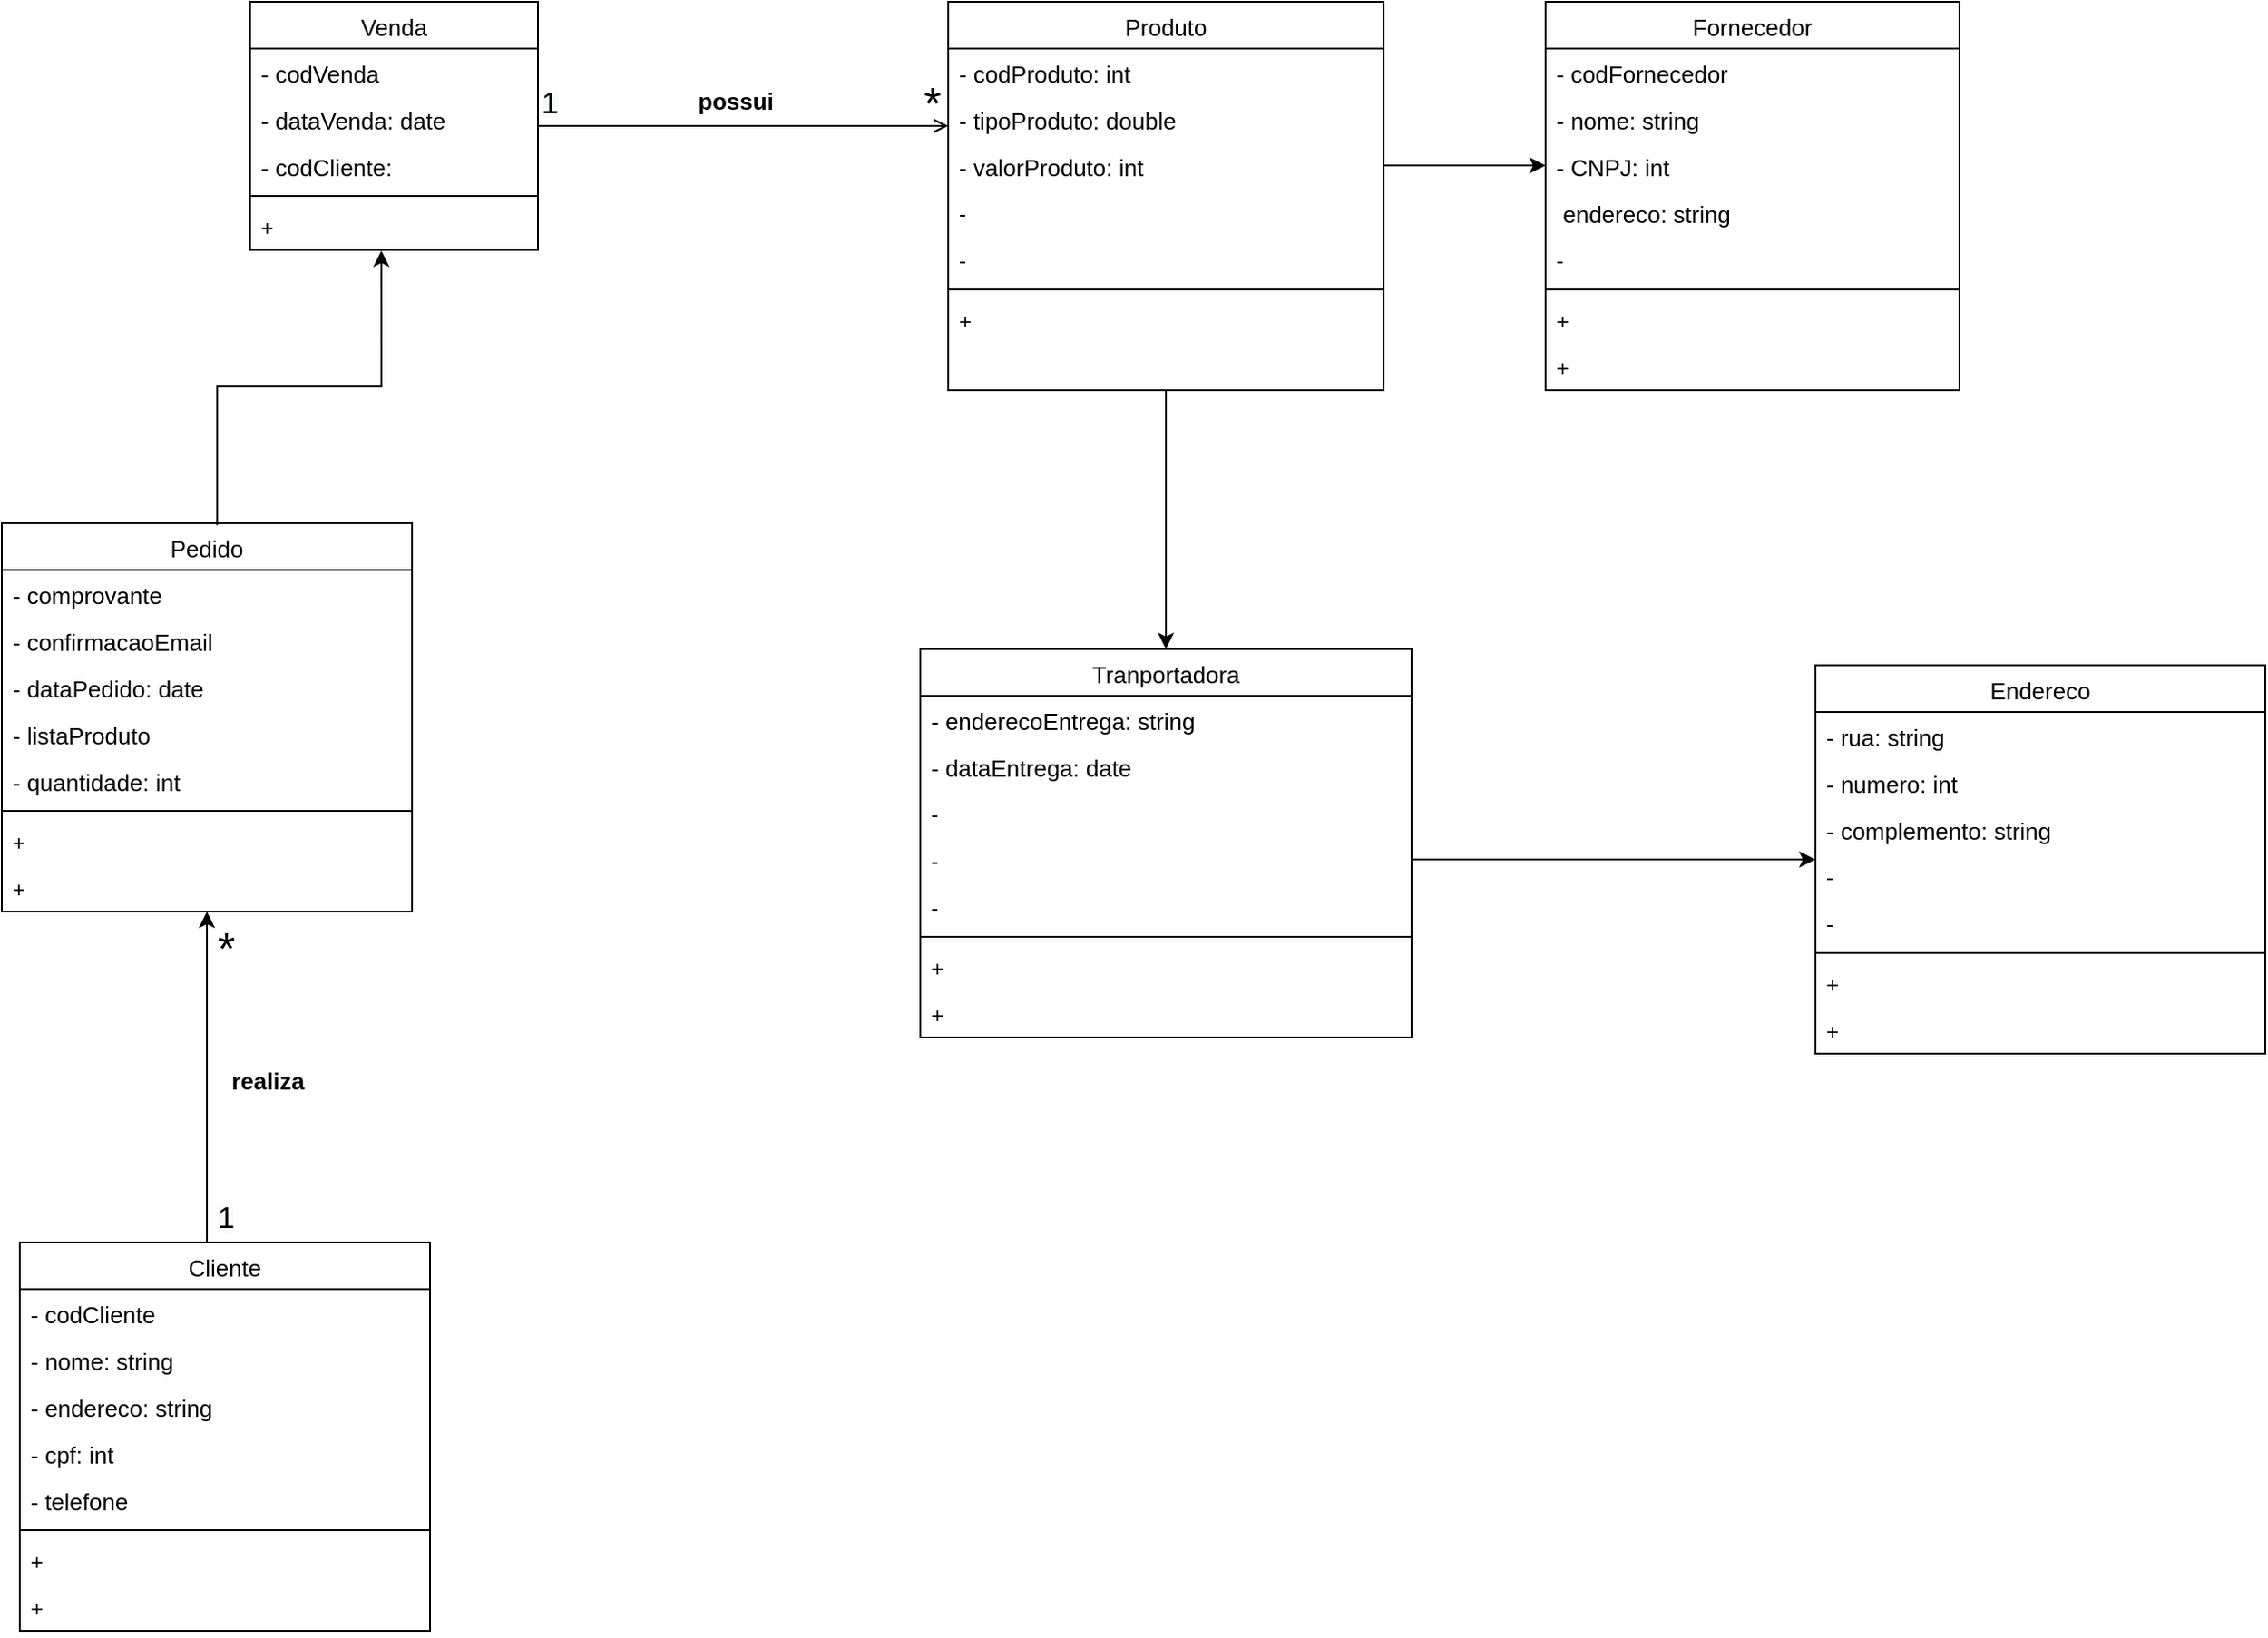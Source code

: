<mxfile version="15.7.0" type="github">
  <diagram id="C5RBs43oDa-KdzZeNtuy" name="Page-1">
    <mxGraphModel dx="1848" dy="462" grid="1" gridSize="10" guides="1" tooltips="1" connect="1" arrows="1" fold="1" page="1" pageScale="1" pageWidth="827" pageHeight="1169" math="0" shadow="0">
      <root>
        <mxCell id="WIyWlLk6GJQsqaUBKTNV-0" />
        <mxCell id="WIyWlLk6GJQsqaUBKTNV-1" parent="WIyWlLk6GJQsqaUBKTNV-0" />
        <mxCell id="7P630K2ovM0ZVDKb6cNJ-116" value="Venda" style="swimlane;fontStyle=0;align=center;verticalAlign=top;childLayout=stackLayout;horizontal=1;startSize=26;horizontalStack=0;resizeParent=1;resizeLast=0;collapsible=1;marginBottom=0;rounded=0;shadow=0;strokeWidth=1;fontSize=13;" vertex="1" parent="WIyWlLk6GJQsqaUBKTNV-1">
          <mxGeometry x="130" y="130" width="160" height="138" as="geometry">
            <mxRectangle x="230" y="140" width="160" height="26" as="alternateBounds" />
          </mxGeometry>
        </mxCell>
        <mxCell id="7P630K2ovM0ZVDKb6cNJ-117" value="- codVenda" style="text;align=left;verticalAlign=top;spacingLeft=4;spacingRight=4;overflow=hidden;rotatable=0;points=[[0,0.5],[1,0.5]];portConstraint=eastwest;fontSize=13;" vertex="1" parent="7P630K2ovM0ZVDKb6cNJ-116">
          <mxGeometry y="26" width="160" height="26" as="geometry" />
        </mxCell>
        <mxCell id="7P630K2ovM0ZVDKb6cNJ-118" value="- dataVenda: date" style="text;align=left;verticalAlign=top;spacingLeft=4;spacingRight=4;overflow=hidden;rotatable=0;points=[[0,0.5],[1,0.5]];portConstraint=eastwest;rounded=0;shadow=0;html=0;fontSize=13;" vertex="1" parent="7P630K2ovM0ZVDKb6cNJ-116">
          <mxGeometry y="52" width="160" height="26" as="geometry" />
        </mxCell>
        <mxCell id="7P630K2ovM0ZVDKb6cNJ-119" value="- codCliente:" style="text;align=left;verticalAlign=top;spacingLeft=4;spacingRight=4;overflow=hidden;rotatable=0;points=[[0,0.5],[1,0.5]];portConstraint=eastwest;rounded=0;shadow=0;html=0;fontSize=13;" vertex="1" parent="7P630K2ovM0ZVDKb6cNJ-116">
          <mxGeometry y="78" width="160" height="26" as="geometry" />
        </mxCell>
        <mxCell id="7P630K2ovM0ZVDKb6cNJ-120" value="" style="line;html=1;strokeWidth=1;align=left;verticalAlign=middle;spacingTop=-1;spacingLeft=3;spacingRight=3;rotatable=0;labelPosition=right;points=[];portConstraint=eastwest;" vertex="1" parent="7P630K2ovM0ZVDKb6cNJ-116">
          <mxGeometry y="104" width="160" height="8" as="geometry" />
        </mxCell>
        <mxCell id="7P630K2ovM0ZVDKb6cNJ-121" value="+" style="text;align=left;verticalAlign=top;spacingLeft=4;spacingRight=4;overflow=hidden;rotatable=0;points=[[0,0.5],[1,0.5]];portConstraint=eastwest;" vertex="1" parent="7P630K2ovM0ZVDKb6cNJ-116">
          <mxGeometry y="112" width="160" height="26" as="geometry" />
        </mxCell>
        <mxCell id="7P630K2ovM0ZVDKb6cNJ-122" style="edgeStyle=orthogonalEdgeStyle;rounded=0;orthogonalLoop=1;jettySize=auto;html=1;exitX=0.5;exitY=1;exitDx=0;exitDy=0;entryX=0.5;entryY=0;entryDx=0;entryDy=0;" edge="1" parent="WIyWlLk6GJQsqaUBKTNV-1" source="7P630K2ovM0ZVDKb6cNJ-123" target="7P630K2ovM0ZVDKb6cNJ-161">
          <mxGeometry relative="1" as="geometry" />
        </mxCell>
        <mxCell id="7P630K2ovM0ZVDKb6cNJ-123" value="Produto" style="swimlane;fontStyle=0;align=center;verticalAlign=top;childLayout=stackLayout;horizontal=1;startSize=26;horizontalStack=0;resizeParent=1;resizeLast=0;collapsible=1;marginBottom=0;rounded=0;shadow=0;strokeWidth=1;fontSize=13;" vertex="1" parent="WIyWlLk6GJQsqaUBKTNV-1">
          <mxGeometry x="518" y="130" width="242" height="216" as="geometry">
            <mxRectangle x="550" y="140" width="160" height="26" as="alternateBounds" />
          </mxGeometry>
        </mxCell>
        <mxCell id="7P630K2ovM0ZVDKb6cNJ-124" value="- codProduto: int" style="text;align=left;verticalAlign=top;spacingLeft=4;spacingRight=4;overflow=hidden;rotatable=0;points=[[0,0.5],[1,0.5]];portConstraint=eastwest;fontSize=13;" vertex="1" parent="7P630K2ovM0ZVDKb6cNJ-123">
          <mxGeometry y="26" width="242" height="26" as="geometry" />
        </mxCell>
        <mxCell id="7P630K2ovM0ZVDKb6cNJ-125" value="- tipoProduto: double" style="text;align=left;verticalAlign=top;spacingLeft=4;spacingRight=4;overflow=hidden;rotatable=0;points=[[0,0.5],[1,0.5]];portConstraint=eastwest;rounded=0;shadow=0;html=0;fontSize=13;" vertex="1" parent="7P630K2ovM0ZVDKb6cNJ-123">
          <mxGeometry y="52" width="242" height="26" as="geometry" />
        </mxCell>
        <mxCell id="7P630K2ovM0ZVDKb6cNJ-126" value="- valorProduto: int" style="text;align=left;verticalAlign=top;spacingLeft=4;spacingRight=4;overflow=hidden;rotatable=0;points=[[0,0.5],[1,0.5]];portConstraint=eastwest;rounded=0;shadow=0;html=0;fontSize=13;" vertex="1" parent="7P630K2ovM0ZVDKb6cNJ-123">
          <mxGeometry y="78" width="242" height="26" as="geometry" />
        </mxCell>
        <mxCell id="7P630K2ovM0ZVDKb6cNJ-127" value="-" style="text;align=left;verticalAlign=top;spacingLeft=4;spacingRight=4;overflow=hidden;rotatable=0;points=[[0,0.5],[1,0.5]];portConstraint=eastwest;rounded=0;shadow=0;html=0;" vertex="1" parent="7P630K2ovM0ZVDKb6cNJ-123">
          <mxGeometry y="104" width="242" height="26" as="geometry" />
        </mxCell>
        <mxCell id="7P630K2ovM0ZVDKb6cNJ-128" value="-" style="text;align=left;verticalAlign=top;spacingLeft=4;spacingRight=4;overflow=hidden;rotatable=0;points=[[0,0.5],[1,0.5]];portConstraint=eastwest;rounded=0;shadow=0;html=0;" vertex="1" parent="7P630K2ovM0ZVDKb6cNJ-123">
          <mxGeometry y="130" width="242" height="26" as="geometry" />
        </mxCell>
        <mxCell id="7P630K2ovM0ZVDKb6cNJ-129" value="" style="line;html=1;strokeWidth=1;align=left;verticalAlign=middle;spacingTop=-1;spacingLeft=3;spacingRight=3;rotatable=0;labelPosition=right;points=[];portConstraint=eastwest;" vertex="1" parent="7P630K2ovM0ZVDKb6cNJ-123">
          <mxGeometry y="156" width="242" height="8" as="geometry" />
        </mxCell>
        <mxCell id="7P630K2ovM0ZVDKb6cNJ-130" value="+" style="text;align=left;verticalAlign=top;spacingLeft=4;spacingRight=4;overflow=hidden;rotatable=0;points=[[0,0.5],[1,0.5]];portConstraint=eastwest;" vertex="1" parent="7P630K2ovM0ZVDKb6cNJ-123">
          <mxGeometry y="164" width="242" height="26" as="geometry" />
        </mxCell>
        <mxCell id="7P630K2ovM0ZVDKb6cNJ-131" value="" style="endArrow=open;shadow=0;strokeWidth=1;rounded=0;endFill=1;edgeStyle=elbowEdgeStyle;elbow=vertical;" edge="1" parent="WIyWlLk6GJQsqaUBKTNV-1" source="7P630K2ovM0ZVDKb6cNJ-116" target="7P630K2ovM0ZVDKb6cNJ-123">
          <mxGeometry x="0.5" y="41" relative="1" as="geometry">
            <mxPoint x="390" y="202" as="sourcePoint" />
            <mxPoint x="550" y="202" as="targetPoint" />
            <mxPoint x="-40" y="32" as="offset" />
          </mxGeometry>
        </mxCell>
        <mxCell id="7P630K2ovM0ZVDKb6cNJ-135" value="Fornecedor" style="swimlane;fontStyle=0;align=center;verticalAlign=top;childLayout=stackLayout;horizontal=1;startSize=26;horizontalStack=0;resizeParent=1;resizeLast=0;collapsible=1;marginBottom=0;rounded=0;shadow=0;strokeWidth=1;fontSize=13;" vertex="1" parent="WIyWlLk6GJQsqaUBKTNV-1">
          <mxGeometry x="850" y="130" width="230" height="216" as="geometry">
            <mxRectangle x="550" y="140" width="160" height="26" as="alternateBounds" />
          </mxGeometry>
        </mxCell>
        <mxCell id="7P630K2ovM0ZVDKb6cNJ-136" value="- codFornecedor" style="text;align=left;verticalAlign=top;spacingLeft=4;spacingRight=4;overflow=hidden;rotatable=0;points=[[0,0.5],[1,0.5]];portConstraint=eastwest;fontSize=13;" vertex="1" parent="7P630K2ovM0ZVDKb6cNJ-135">
          <mxGeometry y="26" width="230" height="26" as="geometry" />
        </mxCell>
        <mxCell id="7P630K2ovM0ZVDKb6cNJ-137" value="- nome: string" style="text;align=left;verticalAlign=top;spacingLeft=4;spacingRight=4;overflow=hidden;rotatable=0;points=[[0,0.5],[1,0.5]];portConstraint=eastwest;rounded=0;shadow=0;html=0;fontSize=13;" vertex="1" parent="7P630K2ovM0ZVDKb6cNJ-135">
          <mxGeometry y="52" width="230" height="26" as="geometry" />
        </mxCell>
        <mxCell id="7P630K2ovM0ZVDKb6cNJ-138" value="- CNPJ: int" style="text;align=left;verticalAlign=top;spacingLeft=4;spacingRight=4;overflow=hidden;rotatable=0;points=[[0,0.5],[1,0.5]];portConstraint=eastwest;rounded=0;shadow=0;html=0;fontSize=13;" vertex="1" parent="7P630K2ovM0ZVDKb6cNJ-135">
          <mxGeometry y="78" width="230" height="26" as="geometry" />
        </mxCell>
        <mxCell id="7P630K2ovM0ZVDKb6cNJ-139" value=" endereco: string" style="text;align=left;verticalAlign=top;spacingLeft=4;spacingRight=4;overflow=hidden;rotatable=0;points=[[0,0.5],[1,0.5]];portConstraint=eastwest;rounded=0;shadow=0;html=0;fontSize=13;" vertex="1" parent="7P630K2ovM0ZVDKb6cNJ-135">
          <mxGeometry y="104" width="230" height="26" as="geometry" />
        </mxCell>
        <mxCell id="7P630K2ovM0ZVDKb6cNJ-140" value="-" style="text;align=left;verticalAlign=top;spacingLeft=4;spacingRight=4;overflow=hidden;rotatable=0;points=[[0,0.5],[1,0.5]];portConstraint=eastwest;rounded=0;shadow=0;html=0;" vertex="1" parent="7P630K2ovM0ZVDKb6cNJ-135">
          <mxGeometry y="130" width="230" height="26" as="geometry" />
        </mxCell>
        <mxCell id="7P630K2ovM0ZVDKb6cNJ-141" value="" style="line;html=1;strokeWidth=1;align=left;verticalAlign=middle;spacingTop=-1;spacingLeft=3;spacingRight=3;rotatable=0;labelPosition=right;points=[];portConstraint=eastwest;" vertex="1" parent="7P630K2ovM0ZVDKb6cNJ-135">
          <mxGeometry y="156" width="230" height="8" as="geometry" />
        </mxCell>
        <mxCell id="7P630K2ovM0ZVDKb6cNJ-142" value="+" style="text;align=left;verticalAlign=top;spacingLeft=4;spacingRight=4;overflow=hidden;rotatable=0;points=[[0,0.5],[1,0.5]];portConstraint=eastwest;" vertex="1" parent="7P630K2ovM0ZVDKb6cNJ-135">
          <mxGeometry y="164" width="230" height="26" as="geometry" />
        </mxCell>
        <mxCell id="7P630K2ovM0ZVDKb6cNJ-143" value="+" style="text;align=left;verticalAlign=top;spacingLeft=4;spacingRight=4;overflow=hidden;rotatable=0;points=[[0,0.5],[1,0.5]];portConstraint=eastwest;" vertex="1" parent="7P630K2ovM0ZVDKb6cNJ-135">
          <mxGeometry y="190" width="230" height="26" as="geometry" />
        </mxCell>
        <mxCell id="7P630K2ovM0ZVDKb6cNJ-144" value="Endereco" style="swimlane;fontStyle=0;align=center;verticalAlign=top;childLayout=stackLayout;horizontal=1;startSize=26;horizontalStack=0;resizeParent=1;resizeLast=0;collapsible=1;marginBottom=0;rounded=0;shadow=0;strokeWidth=1;fontSize=13;" vertex="1" parent="WIyWlLk6GJQsqaUBKTNV-1">
          <mxGeometry x="1000" y="499" width="250" height="216" as="geometry">
            <mxRectangle x="550" y="140" width="160" height="26" as="alternateBounds" />
          </mxGeometry>
        </mxCell>
        <mxCell id="7P630K2ovM0ZVDKb6cNJ-145" value="- rua: string" style="text;align=left;verticalAlign=top;spacingLeft=4;spacingRight=4;overflow=hidden;rotatable=0;points=[[0,0.5],[1,0.5]];portConstraint=eastwest;fontSize=13;" vertex="1" parent="7P630K2ovM0ZVDKb6cNJ-144">
          <mxGeometry y="26" width="250" height="26" as="geometry" />
        </mxCell>
        <mxCell id="7P630K2ovM0ZVDKb6cNJ-146" value="- numero: int" style="text;align=left;verticalAlign=top;spacingLeft=4;spacingRight=4;overflow=hidden;rotatable=0;points=[[0,0.5],[1,0.5]];portConstraint=eastwest;rounded=0;shadow=0;html=0;fontSize=13;" vertex="1" parent="7P630K2ovM0ZVDKb6cNJ-144">
          <mxGeometry y="52" width="250" height="26" as="geometry" />
        </mxCell>
        <mxCell id="7P630K2ovM0ZVDKb6cNJ-147" value="- complemento: string" style="text;align=left;verticalAlign=top;spacingLeft=4;spacingRight=4;overflow=hidden;rotatable=0;points=[[0,0.5],[1,0.5]];portConstraint=eastwest;rounded=0;shadow=0;html=0;fontSize=13;" vertex="1" parent="7P630K2ovM0ZVDKb6cNJ-144">
          <mxGeometry y="78" width="250" height="26" as="geometry" />
        </mxCell>
        <mxCell id="7P630K2ovM0ZVDKb6cNJ-148" value="-" style="text;align=left;verticalAlign=top;spacingLeft=4;spacingRight=4;overflow=hidden;rotatable=0;points=[[0,0.5],[1,0.5]];portConstraint=eastwest;rounded=0;shadow=0;html=0;" vertex="1" parent="7P630K2ovM0ZVDKb6cNJ-144">
          <mxGeometry y="104" width="250" height="26" as="geometry" />
        </mxCell>
        <mxCell id="7P630K2ovM0ZVDKb6cNJ-149" value="-" style="text;align=left;verticalAlign=top;spacingLeft=4;spacingRight=4;overflow=hidden;rotatable=0;points=[[0,0.5],[1,0.5]];portConstraint=eastwest;rounded=0;shadow=0;html=0;" vertex="1" parent="7P630K2ovM0ZVDKb6cNJ-144">
          <mxGeometry y="130" width="250" height="26" as="geometry" />
        </mxCell>
        <mxCell id="7P630K2ovM0ZVDKb6cNJ-150" value="" style="line;html=1;strokeWidth=1;align=left;verticalAlign=middle;spacingTop=-1;spacingLeft=3;spacingRight=3;rotatable=0;labelPosition=right;points=[];portConstraint=eastwest;" vertex="1" parent="7P630K2ovM0ZVDKb6cNJ-144">
          <mxGeometry y="156" width="250" height="8" as="geometry" />
        </mxCell>
        <mxCell id="7P630K2ovM0ZVDKb6cNJ-151" value="+" style="text;align=left;verticalAlign=top;spacingLeft=4;spacingRight=4;overflow=hidden;rotatable=0;points=[[0,0.5],[1,0.5]];portConstraint=eastwest;" vertex="1" parent="7P630K2ovM0ZVDKb6cNJ-144">
          <mxGeometry y="164" width="250" height="26" as="geometry" />
        </mxCell>
        <mxCell id="7P630K2ovM0ZVDKb6cNJ-152" value="+" style="text;align=left;verticalAlign=top;spacingLeft=4;spacingRight=4;overflow=hidden;rotatable=0;points=[[0,0.5],[1,0.5]];portConstraint=eastwest;" vertex="1" parent="7P630K2ovM0ZVDKb6cNJ-144">
          <mxGeometry y="190" width="250" height="26" as="geometry" />
        </mxCell>
        <mxCell id="7P630K2ovM0ZVDKb6cNJ-153" value="Pedido" style="swimlane;fontStyle=0;align=center;verticalAlign=top;childLayout=stackLayout;horizontal=1;startSize=26;horizontalStack=0;resizeParent=1;resizeLast=0;collapsible=1;marginBottom=0;rounded=0;shadow=0;strokeWidth=1;fontSize=13;" vertex="1" parent="WIyWlLk6GJQsqaUBKTNV-1">
          <mxGeometry x="-8" y="420" width="228" height="216" as="geometry">
            <mxRectangle x="550" y="140" width="160" height="26" as="alternateBounds" />
          </mxGeometry>
        </mxCell>
        <mxCell id="7P630K2ovM0ZVDKb6cNJ-154" value="- comprovante" style="text;align=left;verticalAlign=top;spacingLeft=4;spacingRight=4;overflow=hidden;rotatable=0;points=[[0,0.5],[1,0.5]];portConstraint=eastwest;fontSize=13;" vertex="1" parent="7P630K2ovM0ZVDKb6cNJ-153">
          <mxGeometry y="26" width="228" height="26" as="geometry" />
        </mxCell>
        <mxCell id="7P630K2ovM0ZVDKb6cNJ-155" value="- confirmacaoEmail" style="text;align=left;verticalAlign=top;spacingLeft=4;spacingRight=4;overflow=hidden;rotatable=0;points=[[0,0.5],[1,0.5]];portConstraint=eastwest;rounded=0;shadow=0;html=0;fontSize=13;" vertex="1" parent="7P630K2ovM0ZVDKb6cNJ-153">
          <mxGeometry y="52" width="228" height="26" as="geometry" />
        </mxCell>
        <mxCell id="7P630K2ovM0ZVDKb6cNJ-156" value="- dataPedido: date" style="text;align=left;verticalAlign=top;spacingLeft=4;spacingRight=4;overflow=hidden;rotatable=0;points=[[0,0.5],[1,0.5]];portConstraint=eastwest;rounded=0;shadow=0;html=0;fontSize=13;" vertex="1" parent="7P630K2ovM0ZVDKb6cNJ-153">
          <mxGeometry y="78" width="228" height="26" as="geometry" />
        </mxCell>
        <mxCell id="7P630K2ovM0ZVDKb6cNJ-157" value="- listaProduto" style="text;align=left;verticalAlign=top;spacingLeft=4;spacingRight=4;overflow=hidden;rotatable=0;points=[[0,0.5],[1,0.5]];portConstraint=eastwest;rounded=0;shadow=0;html=0;fontSize=13;" vertex="1" parent="7P630K2ovM0ZVDKb6cNJ-153">
          <mxGeometry y="104" width="228" height="26" as="geometry" />
        </mxCell>
        <mxCell id="7P630K2ovM0ZVDKb6cNJ-158" value="- quantidade: int" style="text;align=left;verticalAlign=top;spacingLeft=4;spacingRight=4;overflow=hidden;rotatable=0;points=[[0,0.5],[1,0.5]];portConstraint=eastwest;rounded=0;shadow=0;html=0;fontSize=13;" vertex="1" parent="7P630K2ovM0ZVDKb6cNJ-153">
          <mxGeometry y="130" width="228" height="26" as="geometry" />
        </mxCell>
        <mxCell id="7P630K2ovM0ZVDKb6cNJ-159" value="" style="line;html=1;strokeWidth=1;align=left;verticalAlign=middle;spacingTop=-1;spacingLeft=3;spacingRight=3;rotatable=0;labelPosition=right;points=[];portConstraint=eastwest;" vertex="1" parent="7P630K2ovM0ZVDKb6cNJ-153">
          <mxGeometry y="156" width="228" height="8" as="geometry" />
        </mxCell>
        <mxCell id="7P630K2ovM0ZVDKb6cNJ-160" value="+" style="text;align=left;verticalAlign=top;spacingLeft=4;spacingRight=4;overflow=hidden;rotatable=0;points=[[0,0.5],[1,0.5]];portConstraint=eastwest;" vertex="1" parent="7P630K2ovM0ZVDKb6cNJ-153">
          <mxGeometry y="164" width="228" height="26" as="geometry" />
        </mxCell>
        <mxCell id="7P630K2ovM0ZVDKb6cNJ-161" value="Tranportadora" style="swimlane;fontStyle=0;align=center;verticalAlign=top;childLayout=stackLayout;horizontal=1;startSize=26;horizontalStack=0;resizeParent=1;resizeLast=0;collapsible=1;marginBottom=0;rounded=0;shadow=0;strokeWidth=1;fontSize=13;" vertex="1" parent="WIyWlLk6GJQsqaUBKTNV-1">
          <mxGeometry x="502.5" y="490" width="273" height="216" as="geometry">
            <mxRectangle x="550" y="140" width="160" height="26" as="alternateBounds" />
          </mxGeometry>
        </mxCell>
        <mxCell id="7P630K2ovM0ZVDKb6cNJ-162" value="- enderecoEntrega: string" style="text;align=left;verticalAlign=top;spacingLeft=4;spacingRight=4;overflow=hidden;rotatable=0;points=[[0,0.5],[1,0.5]];portConstraint=eastwest;fontSize=13;" vertex="1" parent="7P630K2ovM0ZVDKb6cNJ-161">
          <mxGeometry y="26" width="273" height="26" as="geometry" />
        </mxCell>
        <mxCell id="7P630K2ovM0ZVDKb6cNJ-163" value="- dataEntrega: date" style="text;align=left;verticalAlign=top;spacingLeft=4;spacingRight=4;overflow=hidden;rotatable=0;points=[[0,0.5],[1,0.5]];portConstraint=eastwest;rounded=0;shadow=0;html=0;fontSize=13;" vertex="1" parent="7P630K2ovM0ZVDKb6cNJ-161">
          <mxGeometry y="52" width="273" height="26" as="geometry" />
        </mxCell>
        <mxCell id="7P630K2ovM0ZVDKb6cNJ-164" value="-" style="text;align=left;verticalAlign=top;spacingLeft=4;spacingRight=4;overflow=hidden;rotatable=0;points=[[0,0.5],[1,0.5]];portConstraint=eastwest;rounded=0;shadow=0;html=0;" vertex="1" parent="7P630K2ovM0ZVDKb6cNJ-161">
          <mxGeometry y="78" width="273" height="26" as="geometry" />
        </mxCell>
        <mxCell id="7P630K2ovM0ZVDKb6cNJ-165" value="-" style="text;align=left;verticalAlign=top;spacingLeft=4;spacingRight=4;overflow=hidden;rotatable=0;points=[[0,0.5],[1,0.5]];portConstraint=eastwest;rounded=0;shadow=0;html=0;" vertex="1" parent="7P630K2ovM0ZVDKb6cNJ-161">
          <mxGeometry y="104" width="273" height="26" as="geometry" />
        </mxCell>
        <mxCell id="7P630K2ovM0ZVDKb6cNJ-166" value="-" style="text;align=left;verticalAlign=top;spacingLeft=4;spacingRight=4;overflow=hidden;rotatable=0;points=[[0,0.5],[1,0.5]];portConstraint=eastwest;rounded=0;shadow=0;html=0;" vertex="1" parent="7P630K2ovM0ZVDKb6cNJ-161">
          <mxGeometry y="130" width="273" height="26" as="geometry" />
        </mxCell>
        <mxCell id="7P630K2ovM0ZVDKb6cNJ-167" value="" style="line;html=1;strokeWidth=1;align=left;verticalAlign=middle;spacingTop=-1;spacingLeft=3;spacingRight=3;rotatable=0;labelPosition=right;points=[];portConstraint=eastwest;" vertex="1" parent="7P630K2ovM0ZVDKb6cNJ-161">
          <mxGeometry y="156" width="273" height="8" as="geometry" />
        </mxCell>
        <mxCell id="7P630K2ovM0ZVDKb6cNJ-168" value="+" style="text;align=left;verticalAlign=top;spacingLeft=4;spacingRight=4;overflow=hidden;rotatable=0;points=[[0,0.5],[1,0.5]];portConstraint=eastwest;" vertex="1" parent="7P630K2ovM0ZVDKb6cNJ-161">
          <mxGeometry y="164" width="273" height="26" as="geometry" />
        </mxCell>
        <mxCell id="7P630K2ovM0ZVDKb6cNJ-169" value="+" style="text;align=left;verticalAlign=top;spacingLeft=4;spacingRight=4;overflow=hidden;rotatable=0;points=[[0,0.5],[1,0.5]];portConstraint=eastwest;" vertex="1" parent="7P630K2ovM0ZVDKb6cNJ-161">
          <mxGeometry y="190" width="273" height="26" as="geometry" />
        </mxCell>
        <mxCell id="7P630K2ovM0ZVDKb6cNJ-170" style="edgeStyle=orthogonalEdgeStyle;rounded=0;orthogonalLoop=1;jettySize=auto;html=1;entryX=0.456;entryY=1.013;entryDx=0;entryDy=0;entryPerimeter=0;exitX=0.525;exitY=0.005;exitDx=0;exitDy=0;exitPerimeter=0;" edge="1" parent="WIyWlLk6GJQsqaUBKTNV-1" source="7P630K2ovM0ZVDKb6cNJ-153" target="7P630K2ovM0ZVDKb6cNJ-121">
          <mxGeometry relative="1" as="geometry">
            <mxPoint x="110" y="420" as="sourcePoint" />
          </mxGeometry>
        </mxCell>
        <mxCell id="7P630K2ovM0ZVDKb6cNJ-171" style="edgeStyle=orthogonalEdgeStyle;rounded=0;orthogonalLoop=1;jettySize=auto;html=1;entryX=0.5;entryY=1;entryDx=0;entryDy=0;" edge="1" parent="WIyWlLk6GJQsqaUBKTNV-1" source="7P630K2ovM0ZVDKb6cNJ-172" target="7P630K2ovM0ZVDKb6cNJ-153">
          <mxGeometry relative="1" as="geometry">
            <mxPoint x="106" y="650" as="targetPoint" />
            <Array as="points">
              <mxPoint x="106" y="770" />
              <mxPoint x="106" y="770" />
            </Array>
          </mxGeometry>
        </mxCell>
        <mxCell id="7P630K2ovM0ZVDKb6cNJ-172" value="Cliente" style="swimlane;fontStyle=0;align=center;verticalAlign=top;childLayout=stackLayout;horizontal=1;startSize=26;horizontalStack=0;resizeParent=1;resizeLast=0;collapsible=1;marginBottom=0;rounded=0;shadow=0;strokeWidth=1;fontSize=13;" vertex="1" parent="WIyWlLk6GJQsqaUBKTNV-1">
          <mxGeometry x="2" y="820" width="228" height="216" as="geometry">
            <mxRectangle x="550" y="140" width="160" height="26" as="alternateBounds" />
          </mxGeometry>
        </mxCell>
        <mxCell id="7P630K2ovM0ZVDKb6cNJ-173" value="- codCliente" style="text;align=left;verticalAlign=top;spacingLeft=4;spacingRight=4;overflow=hidden;rotatable=0;points=[[0,0.5],[1,0.5]];portConstraint=eastwest;fontSize=13;" vertex="1" parent="7P630K2ovM0ZVDKb6cNJ-172">
          <mxGeometry y="26" width="228" height="26" as="geometry" />
        </mxCell>
        <mxCell id="7P630K2ovM0ZVDKb6cNJ-174" value="- nome: string" style="text;align=left;verticalAlign=top;spacingLeft=4;spacingRight=4;overflow=hidden;rotatable=0;points=[[0,0.5],[1,0.5]];portConstraint=eastwest;rounded=0;shadow=0;html=0;fontSize=13;" vertex="1" parent="7P630K2ovM0ZVDKb6cNJ-172">
          <mxGeometry y="52" width="228" height="26" as="geometry" />
        </mxCell>
        <mxCell id="7P630K2ovM0ZVDKb6cNJ-175" value="- endereco: string" style="text;align=left;verticalAlign=top;spacingLeft=4;spacingRight=4;overflow=hidden;rotatable=0;points=[[0,0.5],[1,0.5]];portConstraint=eastwest;rounded=0;shadow=0;html=0;fontSize=13;" vertex="1" parent="7P630K2ovM0ZVDKb6cNJ-172">
          <mxGeometry y="78" width="228" height="26" as="geometry" />
        </mxCell>
        <mxCell id="7P630K2ovM0ZVDKb6cNJ-176" value="- cpf: int" style="text;align=left;verticalAlign=top;spacingLeft=4;spacingRight=4;overflow=hidden;rotatable=0;points=[[0,0.5],[1,0.5]];portConstraint=eastwest;rounded=0;shadow=0;html=0;fontSize=13;" vertex="1" parent="7P630K2ovM0ZVDKb6cNJ-172">
          <mxGeometry y="104" width="228" height="26" as="geometry" />
        </mxCell>
        <mxCell id="7P630K2ovM0ZVDKb6cNJ-177" value="- telefone" style="text;align=left;verticalAlign=top;spacingLeft=4;spacingRight=4;overflow=hidden;rotatable=0;points=[[0,0.5],[1,0.5]];portConstraint=eastwest;rounded=0;shadow=0;html=0;fontSize=13;" vertex="1" parent="7P630K2ovM0ZVDKb6cNJ-172">
          <mxGeometry y="130" width="228" height="26" as="geometry" />
        </mxCell>
        <mxCell id="7P630K2ovM0ZVDKb6cNJ-178" value="" style="line;html=1;strokeWidth=1;align=left;verticalAlign=middle;spacingTop=-1;spacingLeft=3;spacingRight=3;rotatable=0;labelPosition=right;points=[];portConstraint=eastwest;" vertex="1" parent="7P630K2ovM0ZVDKb6cNJ-172">
          <mxGeometry y="156" width="228" height="8" as="geometry" />
        </mxCell>
        <mxCell id="7P630K2ovM0ZVDKb6cNJ-179" value="+" style="text;align=left;verticalAlign=top;spacingLeft=4;spacingRight=4;overflow=hidden;rotatable=0;points=[[0,0.5],[1,0.5]];portConstraint=eastwest;" vertex="1" parent="7P630K2ovM0ZVDKb6cNJ-172">
          <mxGeometry y="164" width="228" height="26" as="geometry" />
        </mxCell>
        <mxCell id="7P630K2ovM0ZVDKb6cNJ-180" value="+" style="text;align=left;verticalAlign=top;spacingLeft=4;spacingRight=4;overflow=hidden;rotatable=0;points=[[0,0.5],[1,0.5]];portConstraint=eastwest;" vertex="1" parent="7P630K2ovM0ZVDKb6cNJ-172">
          <mxGeometry y="190" width="228" height="26" as="geometry" />
        </mxCell>
        <mxCell id="7P630K2ovM0ZVDKb6cNJ-181" style="edgeStyle=orthogonalEdgeStyle;rounded=0;orthogonalLoop=1;jettySize=auto;html=1;entryX=0;entryY=0.5;entryDx=0;entryDy=0;" edge="1" parent="WIyWlLk6GJQsqaUBKTNV-1" source="7P630K2ovM0ZVDKb6cNJ-126" target="7P630K2ovM0ZVDKb6cNJ-138">
          <mxGeometry relative="1" as="geometry" />
        </mxCell>
        <mxCell id="7P630K2ovM0ZVDKb6cNJ-182" style="edgeStyle=orthogonalEdgeStyle;rounded=0;orthogonalLoop=1;jettySize=auto;html=1;exitX=1;exitY=0.5;exitDx=0;exitDy=0;entryX=0;entryY=0.5;entryDx=0;entryDy=0;" edge="1" parent="WIyWlLk6GJQsqaUBKTNV-1" source="7P630K2ovM0ZVDKb6cNJ-165" target="7P630K2ovM0ZVDKb6cNJ-144">
          <mxGeometry relative="1" as="geometry" />
        </mxCell>
        <mxCell id="7P630K2ovM0ZVDKb6cNJ-183" value="+" style="text;align=left;verticalAlign=top;spacingLeft=4;spacingRight=4;overflow=hidden;rotatable=0;points=[[0,0.5],[1,0.5]];portConstraint=eastwest;" vertex="1" parent="WIyWlLk6GJQsqaUBKTNV-1">
          <mxGeometry x="-8" y="610" width="228" height="26" as="geometry" />
        </mxCell>
        <mxCell id="7P630K2ovM0ZVDKb6cNJ-184" value="&lt;b&gt;&lt;font style=&quot;font-size: 13px&quot;&gt;realiza&lt;/font&gt;&lt;/b&gt;" style="text;html=1;strokeColor=none;fillColor=none;align=center;verticalAlign=middle;whiteSpace=wrap;rounded=0;" vertex="1" parent="WIyWlLk6GJQsqaUBKTNV-1">
          <mxGeometry x="110" y="715" width="60" height="30" as="geometry" />
        </mxCell>
        <mxCell id="7P630K2ovM0ZVDKb6cNJ-185" value="&lt;b&gt;&lt;font style=&quot;font-size: 13px&quot;&gt;possui&lt;/font&gt;&lt;/b&gt;" style="text;html=1;strokeColor=none;fillColor=none;align=center;verticalAlign=middle;whiteSpace=wrap;rounded=0;" vertex="1" parent="WIyWlLk6GJQsqaUBKTNV-1">
          <mxGeometry x="370" y="170" width="60" height="30" as="geometry" />
        </mxCell>
        <mxCell id="7P630K2ovM0ZVDKb6cNJ-186" value="*" style="resizable=0;align=left;verticalAlign=bottom;labelBackgroundColor=none;fontSize=25;" connectable="0" vertex="1" parent="WIyWlLk6GJQsqaUBKTNV-1">
          <mxGeometry x="110" y="669.996" as="geometry" />
        </mxCell>
        <mxCell id="7P630K2ovM0ZVDKb6cNJ-187" value="&lt;span style=&quot;color: rgb(0 , 0 , 0) ; font-family: &amp;#34;helvetica&amp;#34; ; font-style: normal ; font-weight: 400 ; letter-spacing: normal ; text-align: left ; text-indent: 0px ; text-transform: none ; word-spacing: 0px ; background-color: rgb(248 , 249 , 250) ; display: inline ; float: none&quot;&gt;&lt;font style=&quot;font-size: 17px&quot;&gt;1&lt;/font&gt;&lt;/span&gt;" style="text;whiteSpace=wrap;html=1;fontSize=13;" vertex="1" parent="WIyWlLk6GJQsqaUBKTNV-1">
          <mxGeometry x="110" y="790" width="40" height="40" as="geometry" />
        </mxCell>
        <mxCell id="7P630K2ovM0ZVDKb6cNJ-188" value="&lt;span style=&quot;color: rgb(0 , 0 , 0) ; font-family: &amp;#34;helvetica&amp;#34; ; font-style: normal ; font-weight: 400 ; letter-spacing: normal ; text-align: left ; text-indent: 0px ; text-transform: none ; word-spacing: 0px ; background-color: rgb(248 , 249 , 250) ; display: inline ; float: none&quot;&gt;&lt;font style=&quot;font-size: 17px&quot;&gt;1&lt;/font&gt;&lt;/span&gt;" style="text;whiteSpace=wrap;html=1;fontSize=13;" vertex="1" parent="WIyWlLk6GJQsqaUBKTNV-1">
          <mxGeometry x="290" y="170" width="40" height="40" as="geometry" />
        </mxCell>
        <mxCell id="7P630K2ovM0ZVDKb6cNJ-189" value="*" style="resizable=0;align=left;verticalAlign=bottom;labelBackgroundColor=none;fontSize=25;" connectable="0" vertex="1" parent="WIyWlLk6GJQsqaUBKTNV-1">
          <mxGeometry x="502.5" y="199.996" as="geometry" />
        </mxCell>
      </root>
    </mxGraphModel>
  </diagram>
</mxfile>

